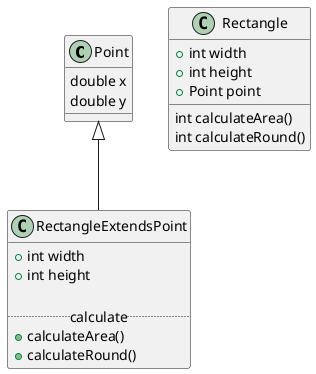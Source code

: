 @startuml

class Point {
double x
double y
}

class Rectangle {
+int width
+int height
+Point point

int calculateArea()
int calculateRound()
}

class RectangleExtendsPoint extends Point {
+int width
+int height

..calculate..
+calculateArea()
+calculateRound()
}


@enduml
